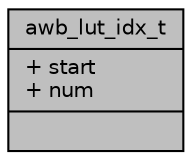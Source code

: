 digraph "awb_lut_idx_t"
{
 // INTERACTIVE_SVG=YES
 // LATEX_PDF_SIZE
  bgcolor="transparent";
  edge [fontname="Helvetica",fontsize="10",labelfontname="Helvetica",labelfontsize="10"];
  node [fontname="Helvetica",fontsize="10",shape=record];
  Node1 [label="{awb_lut_idx_t\n|+ start\l+ num\l|}",height=0.2,width=0.4,color="black", fillcolor="grey75", style="filled", fontcolor="black",tooltip=" "];
}
